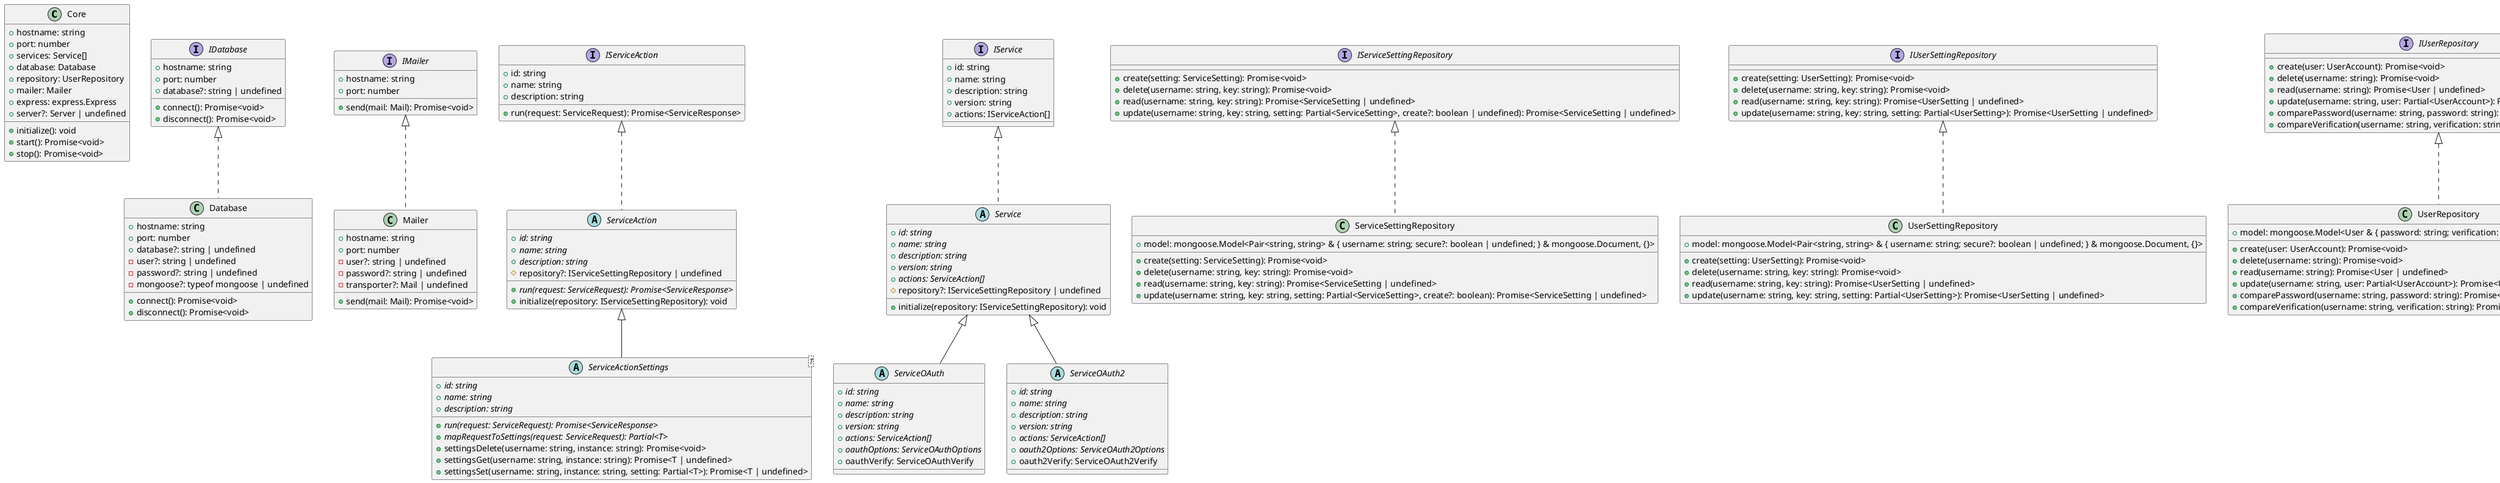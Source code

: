 @startuml
class Core {
    +hostname: string
    +port: number
    +services: Service[]
    +database: Database
    +repository: UserRepository
    +mailer: Mailer
    +express: express.Express
    +server?: Server | undefined
    +initialize(): void
    +start(): Promise<void>
    +stop(): Promise<void>
}

interface IDatabase {
    +hostname: string
    +port: number
    +database?: string | undefined
    +connect(): Promise<void>
    +disconnect(): Promise<void>
}
interface IMailer {
    +hostname: string
    +port: number
    +send(mail: Mail): Promise<void>
}
interface IServiceAction {
    +id: string
    +name: string
    +description: string
    +run(request: ServiceRequest): Promise<ServiceResponse>
}
interface IService {
    +id: string
    +name: string
    +description: string
    +version: string
    +actions: IServiceAction[]
}
interface IServiceSettingRepository {
    +create(setting: ServiceSetting): Promise<void>
    +delete(username: string, key: string): Promise<void>
    +read(username: string, key: string): Promise<ServiceSetting | undefined>
    +update(username: string, key: string, setting: Partial<ServiceSetting>, create?: boolean | undefined): Promise<ServiceSetting | undefined>
}
interface IUserSettingRepository {
    +create(setting: UserSetting): Promise<void>
    +delete(username: string, key: string): Promise<void>
    +read(username: string, key: string): Promise<UserSetting | undefined>
    +update(username: string, key: string, setting: Partial<UserSetting>): Promise<UserSetting | undefined>
}
abstract class ServiceAction implements IServiceAction {
    +{abstract} id: string
    +{abstract} name: string
    +{abstract} description: string
    #repository?: IServiceSettingRepository | undefined
    +{abstract} run(request: ServiceRequest): Promise<ServiceResponse>
    +initialize(repository: IServiceSettingRepository): void
}
abstract class ServiceActionSettings<T> extends ServiceAction {
    +{abstract} id: string
    +{abstract} name: string
    +{abstract} description: string
    +{abstract} run(request: ServiceRequest): Promise<ServiceResponse>
    +{abstract} mapRequestToSettings(request: ServiceRequest): Partial<T>
    +settingsDelete(username: string, instance: string): Promise<void>
    +settingsGet(username: string, instance: string): Promise<T | undefined>
    +settingsSet(username: string, instance: string, setting: Partial<T>): Promise<T | undefined>
}
abstract class Service implements IService {
    +{abstract} id: string
    +{abstract} name: string
    +{abstract} description: string
    +{abstract} version: string
    +{abstract} actions: ServiceAction[]
    #repository?: IServiceSettingRepository | undefined
    +initialize(repository: IServiceSettingRepository): void
}
abstract class ServiceOAuth extends Service {
    +{abstract} id: string
    +{abstract} name: string
    +{abstract} description: string
    +{abstract} version: string
    +{abstract} actions: ServiceAction[]
    +{abstract} oauthOptions: ServiceOAuthOptions
    +oauthVerify: ServiceOAuthVerify
}
abstract class ServiceOAuth2 extends Service {
    +{abstract} id: string
    +{abstract} name: string
    +{abstract} description: string
    +{abstract} version: string
    +{abstract} actions: ServiceAction[]
    +{abstract} oauth2Options: ServiceOAuth2Options
    +oauth2Verify: ServiceOAuth2Verify
}
interface IUserRepository {
    +create(user: UserAccount): Promise<void>
    +delete(username: string): Promise<void>
    +read(username: string): Promise<User | undefined>
    +update(username: string, user: Partial<UserAccount>): Promise<User | undefined>
    +comparePassword(username: string, password: string): Promise<boolean>
    +compareVerification(username: string, verification: string): Promise<boolean>
}
class ServiceSettingRepository implements IServiceSettingRepository {
    +model: mongoose.Model<Pair<string, string> & { username: string; secure?: boolean | undefined; } & mongoose.Document, {}>
    +create(setting: ServiceSetting): Promise<void>
    +delete(username: string, key: string): Promise<void>
    +read(username: string, key: string): Promise<ServiceSetting | undefined>
    +update(username: string, key: string, setting: Partial<ServiceSetting>, create?: boolean): Promise<ServiceSetting | undefined>
}
class Database implements IDatabase {
    +hostname: string
    +port: number
    +database?: string | undefined
    -user?: string | undefined
    -password?: string | undefined
    -mongoose?: typeof mongoose | undefined
    +connect(): Promise<void>
    +disconnect(): Promise<void>
}
class UserSettingRepository implements IUserSettingRepository {
    +model: mongoose.Model<Pair<string, string> & { username: string; secure?: boolean | undefined; } & mongoose.Document, {}>
    +create(setting: UserSetting): Promise<void>
    +delete(username: string, key: string): Promise<void>
    +read(username: string, key: string): Promise<UserSetting | undefined>
    +update(username: string, key: string, setting: Partial<UserSetting>): Promise<UserSetting | undefined>
}
class UserRepository implements IUserRepository {
    +model: mongoose.Model<User & { password: string; verification: string; } & mongoose.Document, {}>
    +create(user: UserAccount): Promise<void>
    +delete(username: string): Promise<void>
    +read(username: string): Promise<User | undefined>
    +update(username: string, user: Partial<UserAccount>): Promise<User | undefined>
    +comparePassword(username: string, password: string): Promise<boolean>
    +compareVerification(username: string, verification: string): Promise<boolean>
}
class Mailer implements IMailer {
    +hostname: string
    +port: number
    -user?: string | undefined
    -password?: string | undefined
    -transporter?: Mail | undefined
    +send(mail: Mail): Promise<void>
}
@enduml
